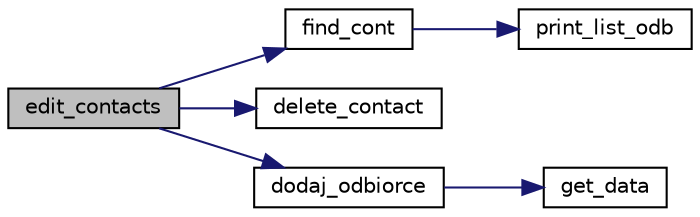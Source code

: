 digraph "edit_contacts"
{
  edge [fontname="Helvetica",fontsize="10",labelfontname="Helvetica",labelfontsize="10"];
  node [fontname="Helvetica",fontsize="10",shape=record];
  rankdir="LR";
  Node4 [label="edit_contacts",height=0.2,width=0.4,color="black", fillcolor="grey75", style="filled", fontcolor="black"];
  Node4 -> Node5 [color="midnightblue",fontsize="10",style="solid",fontname="Helvetica"];
  Node5 [label="find_cont",height=0.2,width=0.4,color="black", fillcolor="white", style="filled",URL="$account_8c.html#adf627d5b54e87d3efdc2a39c42fd7649",tooltip="funkcja pobiera podwójny wskaźnik tylko dlatego, żeby móc... w sumie to chyba wystarczyłby jej jeden ..."];
  Node5 -> Node6 [color="midnightblue",fontsize="10",style="solid",fontname="Helvetica"];
  Node6 [label="print_list_odb",height=0.2,width=0.4,color="black", fillcolor="white", style="filled",URL="$account_8c.html#a77fe0e8e4902c178121d043c9dbe71c9"];
  Node4 -> Node7 [color="midnightblue",fontsize="10",style="solid",fontname="Helvetica"];
  Node7 [label="delete_contact",height=0.2,width=0.4,color="black", fillcolor="white", style="filled",URL="$account_8c.html#acc76305f6dbdd886b5b67329efdedb80",tooltip="usuwa kontakt z listy jednokierukowej "];
  Node4 -> Node8 [color="midnightblue",fontsize="10",style="solid",fontname="Helvetica"];
  Node8 [label="dodaj_odbiorce",height=0.2,width=0.4,color="black", fillcolor="white", style="filled",URL="$account_8c.html#a2a8121ed2b278d6dd26b547116658ac3"];
  Node8 -> Node9 [color="midnightblue",fontsize="10",style="solid",fontname="Helvetica"];
  Node9 [label="get_data",height=0.2,width=0.4,color="black", fillcolor="white", style="filled",URL="$account_8c.html#a9692aeffbca9bfe8f04e558098706c33"];
}
